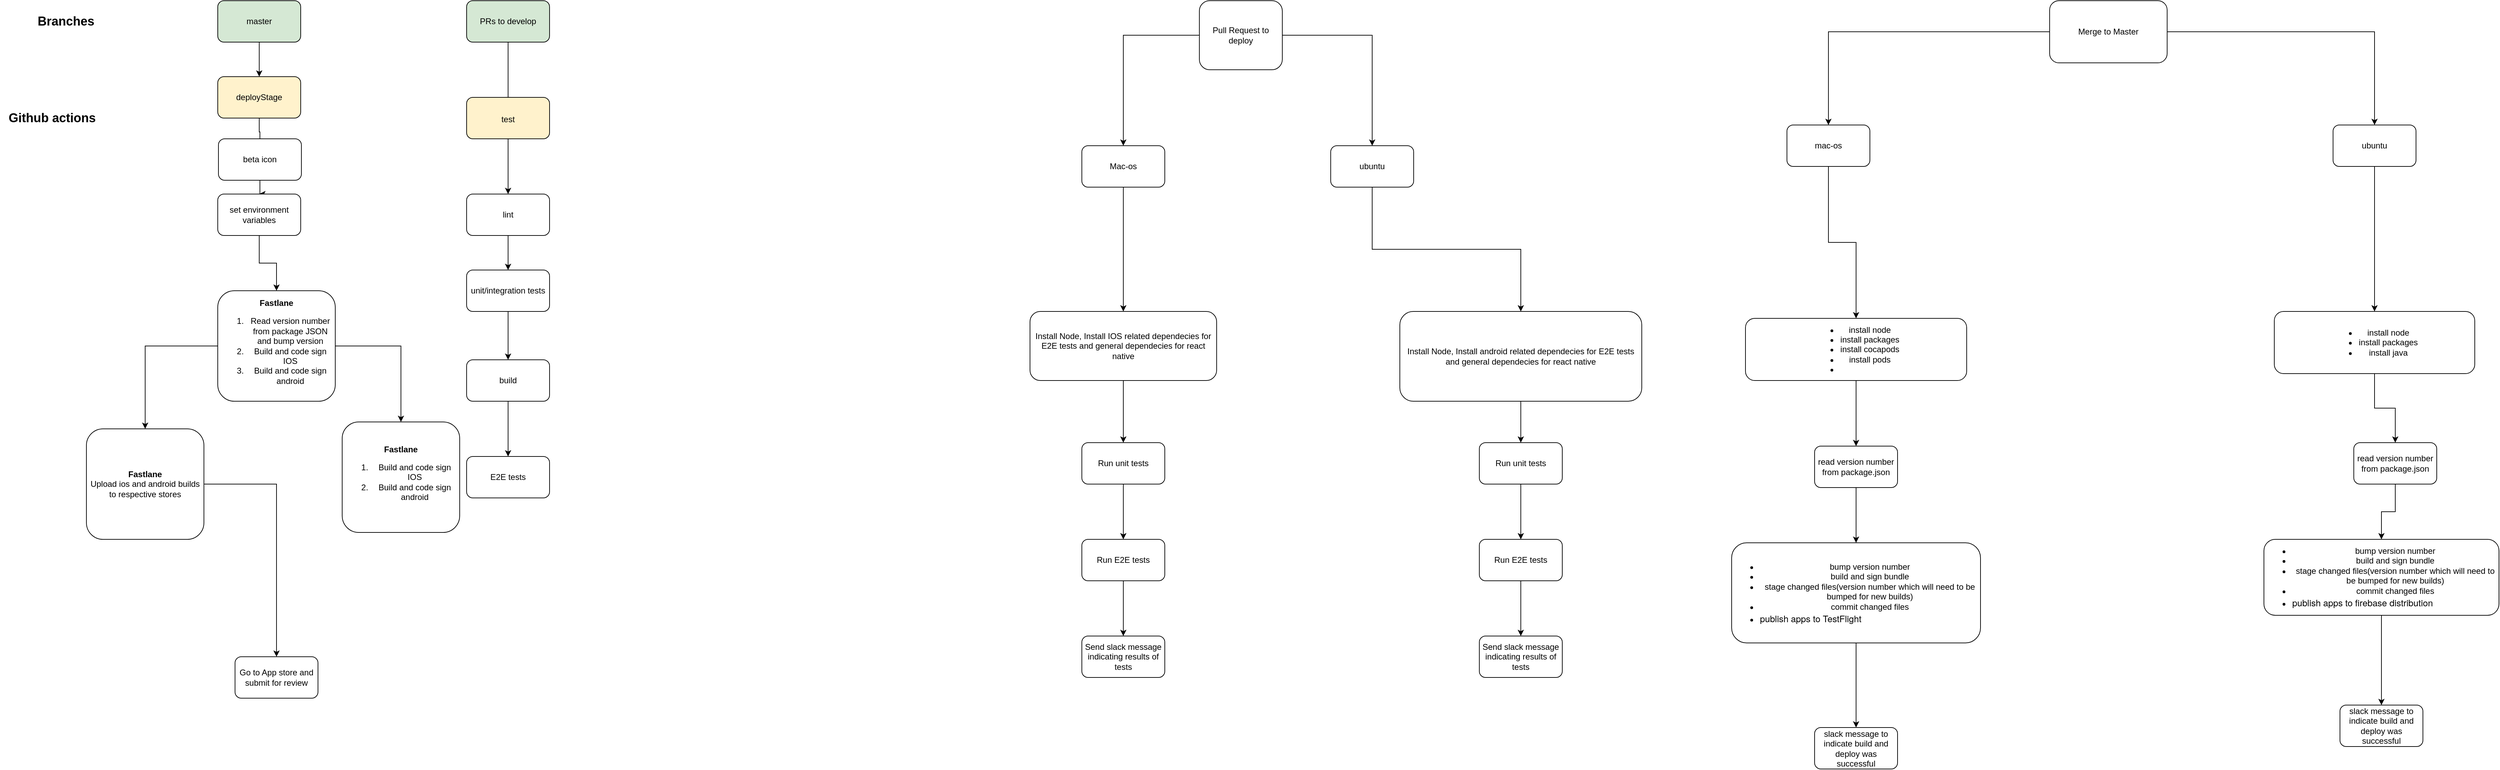 <mxfile version="20.5.1" type="github">
  <diagram id="Z5iwHIcZEACn4jIKpfEN" name="Page-1">
    <mxGraphModel dx="6554" dy="3176" grid="1" gridSize="10" guides="1" tooltips="1" connect="1" arrows="1" fold="1" page="1" pageScale="1" pageWidth="850" pageHeight="1100" math="0" shadow="0">
      <root>
        <mxCell id="0" />
        <mxCell id="1" parent="0" />
        <mxCell id="22gKwZ85RLIhxMXciM8p-7" value="" style="edgeStyle=orthogonalEdgeStyle;rounded=0;orthogonalLoop=1;jettySize=auto;html=1;" parent="1" source="22gKwZ85RLIhxMXciM8p-1" target="22gKwZ85RLIhxMXciM8p-6" edge="1">
          <mxGeometry relative="1" as="geometry" />
        </mxCell>
        <mxCell id="22gKwZ85RLIhxMXciM8p-1" value="master" style="rounded=1;whiteSpace=wrap;html=1;fillColor=#D5E8D4;" parent="1" vertex="1">
          <mxGeometry x="40" y="70" width="120" height="60" as="geometry" />
        </mxCell>
        <mxCell id="22gKwZ85RLIhxMXciM8p-20" value="" style="edgeStyle=orthogonalEdgeStyle;rounded=0;orthogonalLoop=1;jettySize=auto;html=1;" parent="1" source="22gKwZ85RLIhxMXciM8p-3" target="22gKwZ85RLIhxMXciM8p-19" edge="1">
          <mxGeometry relative="1" as="geometry" />
        </mxCell>
        <mxCell id="22gKwZ85RLIhxMXciM8p-3" value="PRs to develop" style="rounded=1;whiteSpace=wrap;html=1;fillColor=#D5E8D4;" parent="1" vertex="1">
          <mxGeometry x="400" y="70" width="120" height="60" as="geometry" />
        </mxCell>
        <mxCell id="22gKwZ85RLIhxMXciM8p-9" value="" style="edgeStyle=orthogonalEdgeStyle;rounded=0;orthogonalLoop=1;jettySize=auto;html=1;startArrow=none;" parent="1" source="zim9InCL9UAhZSMzU34I-3" target="22gKwZ85RLIhxMXciM8p-8" edge="1">
          <mxGeometry relative="1" as="geometry" />
        </mxCell>
        <mxCell id="22gKwZ85RLIhxMXciM8p-6" value="deployStage" style="rounded=1;whiteSpace=wrap;html=1;fillColor=#FFF2CC;" parent="1" vertex="1">
          <mxGeometry x="40" y="180" width="120" height="60" as="geometry" />
        </mxCell>
        <mxCell id="22gKwZ85RLIhxMXciM8p-11" value="" style="edgeStyle=orthogonalEdgeStyle;rounded=0;orthogonalLoop=1;jettySize=auto;html=1;" parent="1" source="22gKwZ85RLIhxMXciM8p-8" target="22gKwZ85RLIhxMXciM8p-10" edge="1">
          <mxGeometry relative="1" as="geometry" />
        </mxCell>
        <mxCell id="22gKwZ85RLIhxMXciM8p-8" value="set environment variables" style="rounded=1;whiteSpace=wrap;html=1;" parent="1" vertex="1">
          <mxGeometry x="40" y="350" width="120" height="60" as="geometry" />
        </mxCell>
        <mxCell id="22gKwZ85RLIhxMXciM8p-13" value="" style="edgeStyle=orthogonalEdgeStyle;rounded=0;orthogonalLoop=1;jettySize=auto;html=1;" parent="1" source="22gKwZ85RLIhxMXciM8p-10" target="22gKwZ85RLIhxMXciM8p-12" edge="1">
          <mxGeometry relative="1" as="geometry" />
        </mxCell>
        <mxCell id="zim9InCL9UAhZSMzU34I-6" value="" style="edgeStyle=orthogonalEdgeStyle;rounded=0;orthogonalLoop=1;jettySize=auto;html=1;" edge="1" parent="1" source="22gKwZ85RLIhxMXciM8p-10" target="zim9InCL9UAhZSMzU34I-5">
          <mxGeometry relative="1" as="geometry" />
        </mxCell>
        <mxCell id="22gKwZ85RLIhxMXciM8p-10" value="&lt;b&gt;Fastlane&lt;/b&gt;&lt;br&gt;&lt;ol&gt;&lt;li&gt;Read version number from package JSON and bump version&lt;/li&gt;&lt;li&gt;Build and code sign IOS&lt;/li&gt;&lt;li&gt;Build and code sign android&lt;/li&gt;&lt;/ol&gt;" style="rounded=1;whiteSpace=wrap;html=1;" parent="1" vertex="1">
          <mxGeometry x="40" y="490" width="170" height="160" as="geometry" />
        </mxCell>
        <mxCell id="22gKwZ85RLIhxMXciM8p-15" value="" style="edgeStyle=orthogonalEdgeStyle;rounded=0;orthogonalLoop=1;jettySize=auto;html=1;" parent="1" source="22gKwZ85RLIhxMXciM8p-12" target="22gKwZ85RLIhxMXciM8p-14" edge="1">
          <mxGeometry relative="1" as="geometry" />
        </mxCell>
        <mxCell id="22gKwZ85RLIhxMXciM8p-12" value="&lt;b&gt;Fastlane&lt;br&gt;&lt;/b&gt;Upload ios and android builds to respective stores" style="rounded=1;whiteSpace=wrap;html=1;" parent="1" vertex="1">
          <mxGeometry x="-150" y="690" width="170" height="160" as="geometry" />
        </mxCell>
        <mxCell id="22gKwZ85RLIhxMXciM8p-14" value="Go to App store and submit for review" style="whiteSpace=wrap;html=1;rounded=1;" parent="1" vertex="1">
          <mxGeometry x="65" y="1020" width="120" height="60" as="geometry" />
        </mxCell>
        <mxCell id="22gKwZ85RLIhxMXciM8p-22" value="" style="edgeStyle=orthogonalEdgeStyle;rounded=0;orthogonalLoop=1;jettySize=auto;html=1;" parent="1" source="22gKwZ85RLIhxMXciM8p-19" target="22gKwZ85RLIhxMXciM8p-21" edge="1">
          <mxGeometry relative="1" as="geometry" />
        </mxCell>
        <mxCell id="22gKwZ85RLIhxMXciM8p-19" value="lint" style="whiteSpace=wrap;html=1;rounded=1;" parent="1" vertex="1">
          <mxGeometry x="400" y="350" width="120" height="60" as="geometry" />
        </mxCell>
        <mxCell id="22gKwZ85RLIhxMXciM8p-24" value="" style="edgeStyle=orthogonalEdgeStyle;rounded=0;orthogonalLoop=1;jettySize=auto;html=1;" parent="1" source="22gKwZ85RLIhxMXciM8p-21" target="22gKwZ85RLIhxMXciM8p-23" edge="1">
          <mxGeometry relative="1" as="geometry" />
        </mxCell>
        <mxCell id="22gKwZ85RLIhxMXciM8p-21" value="unit/integration tests" style="whiteSpace=wrap;html=1;rounded=1;" parent="1" vertex="1">
          <mxGeometry x="400" y="460" width="120" height="60" as="geometry" />
        </mxCell>
        <mxCell id="22gKwZ85RLIhxMXciM8p-26" value="" style="edgeStyle=orthogonalEdgeStyle;rounded=0;orthogonalLoop=1;jettySize=auto;html=1;" parent="1" source="22gKwZ85RLIhxMXciM8p-23" target="22gKwZ85RLIhxMXciM8p-25" edge="1">
          <mxGeometry relative="1" as="geometry" />
        </mxCell>
        <mxCell id="22gKwZ85RLIhxMXciM8p-23" value="build" style="whiteSpace=wrap;html=1;rounded=1;" parent="1" vertex="1">
          <mxGeometry x="400" y="590" width="120" height="60" as="geometry" />
        </mxCell>
        <mxCell id="22gKwZ85RLIhxMXciM8p-25" value="E2E tests" style="whiteSpace=wrap;html=1;rounded=1;" parent="1" vertex="1">
          <mxGeometry x="400" y="730" width="120" height="60" as="geometry" />
        </mxCell>
        <mxCell id="22gKwZ85RLIhxMXciM8p-27" value="&lt;b&gt;&lt;font style=&quot;font-size: 18px;&quot;&gt;Branches&lt;/font&gt;&lt;/b&gt;" style="text;html=1;align=center;verticalAlign=middle;resizable=0;points=[];autosize=1;strokeColor=none;fillColor=none;" parent="1" vertex="1">
          <mxGeometry x="-235" y="80" width="110" height="40" as="geometry" />
        </mxCell>
        <mxCell id="22gKwZ85RLIhxMXciM8p-28" value="&lt;b&gt;Github actions&lt;/b&gt;" style="text;html=1;align=center;verticalAlign=middle;resizable=0;points=[];autosize=1;strokeColor=none;fillColor=none;fontSize=18;" parent="1" vertex="1">
          <mxGeometry x="-275" y="220" width="150" height="40" as="geometry" />
        </mxCell>
        <mxCell id="22gKwZ85RLIhxMXciM8p-30" value="&lt;font style=&quot;font-size: 12px;&quot;&gt;test&lt;/font&gt;" style="rounded=1;whiteSpace=wrap;html=1;fontSize=18;fillColor=#FFF2CC;" parent="1" vertex="1">
          <mxGeometry x="400" y="210" width="120" height="60" as="geometry" />
        </mxCell>
        <mxCell id="zim9InCL9UAhZSMzU34I-3" value="beta icon" style="rounded=1;whiteSpace=wrap;html=1;" vertex="1" parent="1">
          <mxGeometry x="41" y="270" width="120" height="60" as="geometry" />
        </mxCell>
        <mxCell id="zim9InCL9UAhZSMzU34I-4" value="" style="edgeStyle=orthogonalEdgeStyle;rounded=0;orthogonalLoop=1;jettySize=auto;html=1;endArrow=none;" edge="1" parent="1" source="22gKwZ85RLIhxMXciM8p-6" target="zim9InCL9UAhZSMzU34I-3">
          <mxGeometry relative="1" as="geometry">
            <mxPoint x="100" y="270" as="sourcePoint" />
            <mxPoint x="100" y="350" as="targetPoint" />
          </mxGeometry>
        </mxCell>
        <mxCell id="zim9InCL9UAhZSMzU34I-5" value="&lt;b&gt;Fastlane&lt;/b&gt;&lt;br&gt;&lt;ol&gt;&lt;li&gt;&lt;span style=&quot;background-color: initial;&quot;&gt;Build and code sign IOS&lt;/span&gt;&lt;br&gt;&lt;/li&gt;&lt;li&gt;Build and code sign android&lt;/li&gt;&lt;/ol&gt;" style="rounded=1;whiteSpace=wrap;html=1;" vertex="1" parent="1">
          <mxGeometry x="220" y="680" width="170" height="160" as="geometry" />
        </mxCell>
        <mxCell id="zim9InCL9UAhZSMzU34I-10" value="" style="edgeStyle=orthogonalEdgeStyle;rounded=0;orthogonalLoop=1;jettySize=auto;html=1;" edge="1" parent="1" source="zim9InCL9UAhZSMzU34I-7" target="zim9InCL9UAhZSMzU34I-9">
          <mxGeometry relative="1" as="geometry" />
        </mxCell>
        <mxCell id="zim9InCL9UAhZSMzU34I-14" style="edgeStyle=orthogonalEdgeStyle;rounded=0;orthogonalLoop=1;jettySize=auto;html=1;exitX=1;exitY=0.5;exitDx=0;exitDy=0;entryX=0.5;entryY=0;entryDx=0;entryDy=0;" edge="1" parent="1" source="zim9InCL9UAhZSMzU34I-7" target="zim9InCL9UAhZSMzU34I-12">
          <mxGeometry relative="1" as="geometry" />
        </mxCell>
        <mxCell id="zim9InCL9UAhZSMzU34I-7" value="Pull Request to deploy" style="rounded=1;whiteSpace=wrap;html=1;" vertex="1" parent="1">
          <mxGeometry x="1460" y="70" width="120" height="100" as="geometry" />
        </mxCell>
        <mxCell id="zim9InCL9UAhZSMzU34I-8" style="edgeStyle=orthogonalEdgeStyle;rounded=0;orthogonalLoop=1;jettySize=auto;html=1;exitX=0.5;exitY=1;exitDx=0;exitDy=0;" edge="1" parent="1" source="zim9InCL9UAhZSMzU34I-7" target="zim9InCL9UAhZSMzU34I-7">
          <mxGeometry relative="1" as="geometry" />
        </mxCell>
        <mxCell id="zim9InCL9UAhZSMzU34I-16" value="" style="edgeStyle=orthogonalEdgeStyle;rounded=0;orthogonalLoop=1;jettySize=auto;html=1;" edge="1" parent="1" source="zim9InCL9UAhZSMzU34I-9" target="zim9InCL9UAhZSMzU34I-15">
          <mxGeometry relative="1" as="geometry" />
        </mxCell>
        <mxCell id="zim9InCL9UAhZSMzU34I-9" value="Mac-os" style="whiteSpace=wrap;html=1;rounded=1;" vertex="1" parent="1">
          <mxGeometry x="1290" y="280" width="120" height="60" as="geometry" />
        </mxCell>
        <mxCell id="zim9InCL9UAhZSMzU34I-25" value="" style="edgeStyle=orthogonalEdgeStyle;rounded=0;orthogonalLoop=1;jettySize=auto;html=1;" edge="1" parent="1" source="zim9InCL9UAhZSMzU34I-12" target="zim9InCL9UAhZSMzU34I-24">
          <mxGeometry relative="1" as="geometry" />
        </mxCell>
        <mxCell id="zim9InCL9UAhZSMzU34I-12" value="ubuntu" style="whiteSpace=wrap;html=1;rounded=1;" vertex="1" parent="1">
          <mxGeometry x="1650" y="280" width="120" height="60" as="geometry" />
        </mxCell>
        <mxCell id="zim9InCL9UAhZSMzU34I-18" style="edgeStyle=orthogonalEdgeStyle;rounded=0;orthogonalLoop=1;jettySize=auto;html=1;exitX=0.5;exitY=1;exitDx=0;exitDy=0;entryX=0.5;entryY=0;entryDx=0;entryDy=0;" edge="1" parent="1" source="zim9InCL9UAhZSMzU34I-15" target="zim9InCL9UAhZSMzU34I-17">
          <mxGeometry relative="1" as="geometry" />
        </mxCell>
        <mxCell id="zim9InCL9UAhZSMzU34I-15" value="Install Node, Install IOS related dependecies for E2E tests and general dependecies for react native" style="whiteSpace=wrap;html=1;rounded=1;" vertex="1" parent="1">
          <mxGeometry x="1215" y="520" width="270" height="100" as="geometry" />
        </mxCell>
        <mxCell id="zim9InCL9UAhZSMzU34I-20" value="" style="edgeStyle=orthogonalEdgeStyle;rounded=0;orthogonalLoop=1;jettySize=auto;html=1;" edge="1" parent="1" source="zim9InCL9UAhZSMzU34I-17" target="zim9InCL9UAhZSMzU34I-19">
          <mxGeometry relative="1" as="geometry" />
        </mxCell>
        <mxCell id="zim9InCL9UAhZSMzU34I-17" value="Run unit tests" style="whiteSpace=wrap;html=1;rounded=1;" vertex="1" parent="1">
          <mxGeometry x="1290" y="710" width="120" height="60" as="geometry" />
        </mxCell>
        <mxCell id="zim9InCL9UAhZSMzU34I-22" value="" style="edgeStyle=orthogonalEdgeStyle;rounded=0;orthogonalLoop=1;jettySize=auto;html=1;" edge="1" parent="1" source="zim9InCL9UAhZSMzU34I-19" target="zim9InCL9UAhZSMzU34I-21">
          <mxGeometry relative="1" as="geometry" />
        </mxCell>
        <mxCell id="zim9InCL9UAhZSMzU34I-19" value="Run E2E tests" style="whiteSpace=wrap;html=1;rounded=1;" vertex="1" parent="1">
          <mxGeometry x="1290" y="850" width="120" height="60" as="geometry" />
        </mxCell>
        <mxCell id="zim9InCL9UAhZSMzU34I-21" value="Send slack message indicating results of tests" style="whiteSpace=wrap;html=1;rounded=1;" vertex="1" parent="1">
          <mxGeometry x="1290" y="990" width="120" height="60" as="geometry" />
        </mxCell>
        <mxCell id="zim9InCL9UAhZSMzU34I-28" value="" style="edgeStyle=orthogonalEdgeStyle;rounded=0;orthogonalLoop=1;jettySize=auto;html=1;" edge="1" parent="1" source="zim9InCL9UAhZSMzU34I-24" target="zim9InCL9UAhZSMzU34I-27">
          <mxGeometry relative="1" as="geometry" />
        </mxCell>
        <mxCell id="zim9InCL9UAhZSMzU34I-24" value="Install Node, Install android related dependecies for E2E tests and general dependecies for react native" style="whiteSpace=wrap;html=1;rounded=1;" vertex="1" parent="1">
          <mxGeometry x="1750" y="520" width="350" height="130" as="geometry" />
        </mxCell>
        <mxCell id="zim9InCL9UAhZSMzU34I-30" value="" style="edgeStyle=orthogonalEdgeStyle;rounded=0;orthogonalLoop=1;jettySize=auto;html=1;" edge="1" parent="1" source="zim9InCL9UAhZSMzU34I-27" target="zim9InCL9UAhZSMzU34I-29">
          <mxGeometry relative="1" as="geometry" />
        </mxCell>
        <mxCell id="zim9InCL9UAhZSMzU34I-27" value="Run unit tests" style="whiteSpace=wrap;html=1;rounded=1;" vertex="1" parent="1">
          <mxGeometry x="1865" y="710" width="120" height="60" as="geometry" />
        </mxCell>
        <mxCell id="zim9InCL9UAhZSMzU34I-32" value="" style="edgeStyle=orthogonalEdgeStyle;rounded=0;orthogonalLoop=1;jettySize=auto;html=1;" edge="1" parent="1" source="zim9InCL9UAhZSMzU34I-29" target="zim9InCL9UAhZSMzU34I-31">
          <mxGeometry relative="1" as="geometry" />
        </mxCell>
        <mxCell id="zim9InCL9UAhZSMzU34I-29" value="Run E2E tests" style="whiteSpace=wrap;html=1;rounded=1;" vertex="1" parent="1">
          <mxGeometry x="1865" y="850" width="120" height="60" as="geometry" />
        </mxCell>
        <mxCell id="zim9InCL9UAhZSMzU34I-31" value="Send slack message indicating results of tests" style="whiteSpace=wrap;html=1;rounded=1;" vertex="1" parent="1">
          <mxGeometry x="1865" y="990" width="120" height="60" as="geometry" />
        </mxCell>
        <mxCell id="zim9InCL9UAhZSMzU34I-36" style="edgeStyle=orthogonalEdgeStyle;rounded=0;orthogonalLoop=1;jettySize=auto;html=1;exitX=0;exitY=0.5;exitDx=0;exitDy=0;entryX=0.5;entryY=0;entryDx=0;entryDy=0;" edge="1" parent="1" source="zim9InCL9UAhZSMzU34I-33" target="zim9InCL9UAhZSMzU34I-34">
          <mxGeometry relative="1" as="geometry" />
        </mxCell>
        <mxCell id="zim9InCL9UAhZSMzU34I-37" style="edgeStyle=orthogonalEdgeStyle;rounded=0;orthogonalLoop=1;jettySize=auto;html=1;exitX=1;exitY=0.5;exitDx=0;exitDy=0;entryX=0.5;entryY=0;entryDx=0;entryDy=0;" edge="1" parent="1" source="zim9InCL9UAhZSMzU34I-33" target="zim9InCL9UAhZSMzU34I-35">
          <mxGeometry relative="1" as="geometry" />
        </mxCell>
        <mxCell id="zim9InCL9UAhZSMzU34I-33" value="Merge to Master" style="rounded=1;whiteSpace=wrap;html=1;" vertex="1" parent="1">
          <mxGeometry x="2690" y="70" width="170" height="90" as="geometry" />
        </mxCell>
        <mxCell id="zim9InCL9UAhZSMzU34I-41" style="edgeStyle=orthogonalEdgeStyle;rounded=0;orthogonalLoop=1;jettySize=auto;html=1;exitX=0.5;exitY=1;exitDx=0;exitDy=0;" edge="1" parent="1" source="zim9InCL9UAhZSMzU34I-34" target="zim9InCL9UAhZSMzU34I-38">
          <mxGeometry relative="1" as="geometry" />
        </mxCell>
        <mxCell id="zim9InCL9UAhZSMzU34I-34" value="mac-os" style="whiteSpace=wrap;html=1;rounded=1;" vertex="1" parent="1">
          <mxGeometry x="2310" y="250" width="120" height="60" as="geometry" />
        </mxCell>
        <mxCell id="zim9InCL9UAhZSMzU34I-40" value="" style="edgeStyle=orthogonalEdgeStyle;rounded=0;orthogonalLoop=1;jettySize=auto;html=1;" edge="1" parent="1" source="zim9InCL9UAhZSMzU34I-35" target="zim9InCL9UAhZSMzU34I-39">
          <mxGeometry relative="1" as="geometry" />
        </mxCell>
        <mxCell id="zim9InCL9UAhZSMzU34I-35" value="ubuntu" style="whiteSpace=wrap;html=1;rounded=1;" vertex="1" parent="1">
          <mxGeometry x="3100" y="250" width="120" height="60" as="geometry" />
        </mxCell>
        <mxCell id="zim9InCL9UAhZSMzU34I-43" value="" style="edgeStyle=orthogonalEdgeStyle;rounded=0;orthogonalLoop=1;jettySize=auto;html=1;" edge="1" parent="1" source="zim9InCL9UAhZSMzU34I-38" target="zim9InCL9UAhZSMzU34I-42">
          <mxGeometry relative="1" as="geometry" />
        </mxCell>
        <mxCell id="zim9InCL9UAhZSMzU34I-38" value="&lt;ul&gt;&lt;li&gt;install node&lt;/li&gt;&lt;li&gt;install packages&lt;/li&gt;&lt;li&gt;install cocapods&lt;/li&gt;&lt;li&gt;install pods&lt;/li&gt;&lt;li&gt;&lt;br&gt;&lt;/li&gt;&lt;/ul&gt;" style="whiteSpace=wrap;html=1;rounded=1;" vertex="1" parent="1">
          <mxGeometry x="2250" y="530" width="320" height="90" as="geometry" />
        </mxCell>
        <mxCell id="zim9InCL9UAhZSMzU34I-49" style="edgeStyle=orthogonalEdgeStyle;rounded=0;orthogonalLoop=1;jettySize=auto;html=1;exitX=0.5;exitY=1;exitDx=0;exitDy=0;entryX=0.5;entryY=0;entryDx=0;entryDy=0;" edge="1" parent="1" source="zim9InCL9UAhZSMzU34I-39" target="zim9InCL9UAhZSMzU34I-48">
          <mxGeometry relative="1" as="geometry" />
        </mxCell>
        <mxCell id="zim9InCL9UAhZSMzU34I-39" value="&lt;ul&gt;&lt;li&gt;install node&lt;/li&gt;&lt;li&gt;install packages&lt;/li&gt;&lt;li&gt;install java&lt;/li&gt;&lt;/ul&gt;" style="whiteSpace=wrap;html=1;rounded=1;" vertex="1" parent="1">
          <mxGeometry x="3015" y="520" width="290" height="90" as="geometry" />
        </mxCell>
        <mxCell id="zim9InCL9UAhZSMzU34I-45" value="" style="edgeStyle=orthogonalEdgeStyle;rounded=0;orthogonalLoop=1;jettySize=auto;html=1;" edge="1" parent="1" source="zim9InCL9UAhZSMzU34I-42" target="zim9InCL9UAhZSMzU34I-44">
          <mxGeometry relative="1" as="geometry" />
        </mxCell>
        <mxCell id="zim9InCL9UAhZSMzU34I-42" value="read version number from package.json" style="whiteSpace=wrap;html=1;rounded=1;" vertex="1" parent="1">
          <mxGeometry x="2350" y="715" width="120" height="60" as="geometry" />
        </mxCell>
        <mxCell id="zim9InCL9UAhZSMzU34I-47" value="" style="edgeStyle=orthogonalEdgeStyle;rounded=0;orthogonalLoop=1;jettySize=auto;html=1;" edge="1" parent="1" source="zim9InCL9UAhZSMzU34I-44" target="zim9InCL9UAhZSMzU34I-46">
          <mxGeometry relative="1" as="geometry" />
        </mxCell>
        <mxCell id="zim9InCL9UAhZSMzU34I-44" value="&lt;ul&gt;&lt;li&gt;bump version number&lt;/li&gt;&lt;li&gt;build and sign bundle&lt;/li&gt;&lt;li&gt;stage changed files(version number which will need to be bumped for new builds)&lt;/li&gt;&lt;li&gt;commit changed files&lt;/li&gt;&lt;li&gt;&lt;p style=&quot;margin: 0px; font-variant-numeric: normal; font-variant-east-asian: normal; font-stretch: normal; font-size: 13px; line-height: normal; font-family: &amp;quot;Helvetica Neue&amp;quot;; text-align: start;&quot; class=&quot;p1&quot;&gt;publish apps to TestFlight&amp;nbsp;&lt;/p&gt;&lt;/li&gt;&lt;/ul&gt;" style="whiteSpace=wrap;html=1;rounded=1;" vertex="1" parent="1">
          <mxGeometry x="2230" y="855" width="360" height="145" as="geometry" />
        </mxCell>
        <mxCell id="zim9InCL9UAhZSMzU34I-46" value="slack message to indicate build and deploy was successful" style="whiteSpace=wrap;html=1;rounded=1;" vertex="1" parent="1">
          <mxGeometry x="2350" y="1122.5" width="120" height="60" as="geometry" />
        </mxCell>
        <mxCell id="zim9InCL9UAhZSMzU34I-51" value="" style="edgeStyle=orthogonalEdgeStyle;rounded=0;orthogonalLoop=1;jettySize=auto;html=1;" edge="1" parent="1" source="zim9InCL9UAhZSMzU34I-48" target="zim9InCL9UAhZSMzU34I-50">
          <mxGeometry relative="1" as="geometry" />
        </mxCell>
        <mxCell id="zim9InCL9UAhZSMzU34I-48" value="read version number from package.json" style="whiteSpace=wrap;html=1;rounded=1;" vertex="1" parent="1">
          <mxGeometry x="3130" y="710" width="120" height="60" as="geometry" />
        </mxCell>
        <mxCell id="zim9InCL9UAhZSMzU34I-55" style="edgeStyle=orthogonalEdgeStyle;rounded=0;orthogonalLoop=1;jettySize=auto;html=1;exitX=0.5;exitY=1;exitDx=0;exitDy=0;entryX=0.5;entryY=0;entryDx=0;entryDy=0;" edge="1" parent="1" source="zim9InCL9UAhZSMzU34I-50" target="zim9InCL9UAhZSMzU34I-54">
          <mxGeometry relative="1" as="geometry" />
        </mxCell>
        <mxCell id="zim9InCL9UAhZSMzU34I-50" value="&lt;ul&gt;&lt;li&gt;bump version number&lt;/li&gt;&lt;li&gt;build and sign bundle&lt;/li&gt;&lt;li&gt;stage changed files(version number which will need to be bumped for new builds)&lt;/li&gt;&lt;li&gt;commit changed files&lt;/li&gt;&lt;li&gt;&lt;p style=&quot;margin: 0px; font-variant-numeric: normal; font-variant-east-asian: normal; font-stretch: normal; font-size: 13px; line-height: normal; font-family: &amp;quot;Helvetica Neue&amp;quot;; text-align: start;&quot; class=&quot;p1&quot;&gt;publish apps to firebase distribution&lt;/p&gt;&lt;/li&gt;&lt;/ul&gt;" style="whiteSpace=wrap;html=1;rounded=1;" vertex="1" parent="1">
          <mxGeometry x="3000" y="850" width="340" height="110" as="geometry" />
        </mxCell>
        <mxCell id="zim9InCL9UAhZSMzU34I-54" value="slack message to indicate build and deploy was successful" style="whiteSpace=wrap;html=1;rounded=1;" vertex="1" parent="1">
          <mxGeometry x="3110" y="1090" width="120" height="60" as="geometry" />
        </mxCell>
      </root>
    </mxGraphModel>
  </diagram>
</mxfile>
